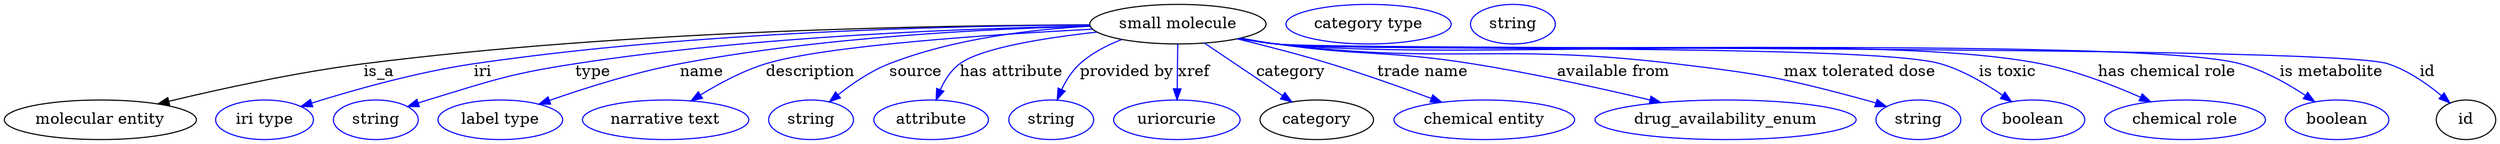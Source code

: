 digraph {
	graph [bb="0,0,2256.1,123"];
	node [label="\N"];
	"small molecule"	[height=0.5,
		label="small molecule",
		pos="1063.1,105",
		width=2.2206];
	"molecular entity"	[height=0.5,
		pos="87.092,18",
		width=2.4192];
	"small molecule" -> "molecular entity"	[label=is_a,
		lp="340.09,61.5",
		pos="e,139.37,32.44 983.12,104.35 847.43,104.01 563.71,99.302 326.09,69 265.44,61.265 197.26,46.373 149.29,34.845"];
	iri	[color=blue,
		height=0.5,
		label="iri type",
		pos="236.09,18",
		width=1.2277];
	"small molecule" -> iri	[color=blue,
		label=iri,
		lp="434.09,61.5",
		pos="e,269.26,30.13 983.18,104.29 862.04,103.67 624.96,98.338 426.09,69 374.67,61.414 317.15,45.143 279,33.215",
		style=solid];
	type	[color=blue,
		height=0.5,
		label=string,
		pos="337.09,18",
		width=1.0652];
	"small molecule" -> type	[color=blue,
		label=type,
		lp="534.09,61.5",
		pos="e,366.01,30.003 983.19,103.29 876.55,101.34 682.08,94.254 518.09,69 457.47,59.665 442.79,53.789 384.09,36 381.33,35.162 378.49,34.255 \
375.64,33.311",
		style=solid];
	name	[color=blue,
		height=0.5,
		label="label type",
		pos="450.09,18",
		width=1.5707];
	"small molecule" -> name	[color=blue,
		label=name,
		lp="633.09,61.5",
		pos="e,485.14,32.211 983.55,103.08 893.07,100.82 741.27,93.337 613.09,69 572.24,61.244 527.15,46.946 494.76,35.62",
		style=solid];
	description	[color=blue,
		height=0.5,
		label="narrative text",
		pos="600.09,18",
		width=2.0943];
	"small molecule" -> description	[color=blue,
		label=description,
		lp="730.59,61.5",
		pos="e,622.95,35.206 985.42,100.47 892.66,95.6 743.37,85.5 690.09,69 669.49,62.62 648.32,51.147 631.69,40.799",
		style=solid];
	source	[color=blue,
		height=0.5,
		label=string,
		pos="732.09,18",
		width=1.0652];
	"small molecule" -> source	[color=blue,
		label=source,
		lp="825.09,61.5",
		pos="e,748.25,34.325 983.44,103.44 930.15,100.67 859.37,92.273 801.09,69 784.64,62.429 768.48,51.063 755.94,40.827",
		style=solid];
	"has attribute"	[color=blue,
		height=0.5,
		label=attribute,
		pos="840.09,18",
		width=1.4443];
	"small molecule" -> "has attribute"	[color=blue,
		label="has attribute",
		lp="912.09,61.5",
		pos="e,844.29,35.971 989.52,97.899 941.65,92.646 884.61,83.561 865.09,69 857.29,63.181 851.77,54.25 847.93,45.537",
		style=solid];
	"provided by"	[color=blue,
		height=0.5,
		label=string,
		pos="948.09,18",
		width=1.0652];
	"small molecule" -> "provided by"	[color=blue,
		label="provided by",
		lp="1016.6,61.5",
		pos="e,953.54,36.267 1012,91.015 998.54,85.803 984.83,78.665 974.09,69 967.01,62.627 961.56,53.869 957.52,45.463",
		style=solid];
	xref	[color=blue,
		height=0.5,
		label=uriorcurie,
		pos="1062.1,18",
		width=1.5887];
	"small molecule" -> xref	[color=blue,
		label=xref,
		lp="1077.6,61.5",
		pos="e,1062.3,36.175 1062.9,86.799 1062.8,75.163 1062.6,59.548 1062.4,46.237",
		style=solid];
	category	[height=0.5,
		pos="1189.1,18",
		width=1.4263];
	"small molecule" -> category	[color=blue,
		label=category,
		lp="1165.6,61.5",
		pos="e,1166.5,34.27 1087.1,87.812 1107.3,74.205 1136.2,54.664 1158.1,39.881",
		style=solid];
	"trade name"	[color=blue,
		height=0.5,
		label="chemical entity",
		pos="1340.1,18",
		width=2.2748];
	"small molecule" -> "trade name"	[color=blue,
		label="trade name",
		lp="1285.1,61.5",
		pos="e,1301.8,33.913 1116.8,91.651 1142.5,85.428 1173.6,77.423 1201.1,69 1231.8,59.613 1265.7,47.457 1292.3,37.481",
		style=solid];
	"available from"	[color=blue,
		height=0.5,
		label=drug_availability_enum,
		pos="1558.1,18",
		width=3.2858];
	"small molecule" -> "available from"	[color=blue,
		label="available from",
		lp="1457.6,61.5",
		pos="e,1499.9,33.709 1120.4,92.282 1130.9,90.353 1141.8,88.498 1152.1,87 1230.8,75.53 1251.6,81.537 1330.1,69 1384.2,60.357 1444.8,46.888 \
1489.9,36.106",
		style=solid];
	"max tolerated dose"	[color=blue,
		height=0.5,
		label=string,
		pos="1733.1,18",
		width=1.0652];
	"small molecule" -> "max tolerated dose"	[color=blue,
		label="max tolerated dose",
		lp="1681.1,61.5",
		pos="e,1704.4,29.962 1118.9,92.107 1129.9,90.122 1141.3,88.292 1152.1,87 1311.6,67.884 1353.6,88.181 1513.1,69 1590.4,59.706 1610,56.384 \
1685.1,36 1688.2,35.143 1691.5,34.179 1694.7,33.157",
		style=solid];
	"is toxic"	[color=blue,
		height=0.5,
		label=boolean,
		pos="1836.1,18",
		width=1.2999];
	"small molecule" -> "is toxic"	[color=blue,
		label="is toxic",
		lp="1814.1,61.5",
		pos="e,1816.9,34.679 1118.9,91.935 1129.9,89.965 1141.3,88.184 1152.1,87 1218.6,79.699 1689.9,88.054 1754.1,69 1773.7,63.166 1793.4,51.412 \
1808.6,40.766",
		style=solid];
	"has chemical role"	[color=blue,
		height=0.5,
		label="chemical role",
		pos="1974.1,18",
		width=2.022];
	"small molecule" -> "has chemical role"	[color=blue,
		label="has chemical role",
		lp="1958.6,61.5",
		pos="e,1943.2,34.335 1118.4,91.987 1129.5,89.986 1141.1,88.18 1152.1,87 1305,70.515 1693.2,99.047 1844.1,69 1875.3,62.781 1908.8,49.731 \
1934,38.522",
		style=solid];
	"is metabolite"	[color=blue,
		height=0.5,
		label=boolean,
		pos="2112.1,18",
		width=1.2999];
	"small molecule" -> "is metabolite"	[color=blue,
		label="is metabolite",
		lp="2108.1,61.5",
		pos="e,2092,34.502 1118.4,91.94 1129.5,89.943 1141.1,88.151 1152.1,87 1248.6,76.863 1931.6,94.983 2025.1,69 2046.1,63.174 2067.3,51.135 \
2083.5,40.33",
		style=solid];
	id	[height=0.5,
		pos="2229.1,18",
		width=0.75];
	"small molecule" -> id	[color=blue,
		label=id,
		lp="2195.1,61.5",
		pos="e,2214.8,33.288 1118.4,91.916 1129.5,89.921 1141.1,88.136 1152.1,87 1207.7,81.23 2106,86.551 2159.1,69 2176.9,63.12 2194.1,50.988 \
2206.9,40.147",
		style=solid];
	"named thing_category"	[color=blue,
		height=0.5,
		label="category type",
		pos="1236.1,105",
		width=2.0762];
	"small molecule_id"	[color=blue,
		height=0.5,
		label=string,
		pos="1367.1,105",
		width=1.0652];
}
